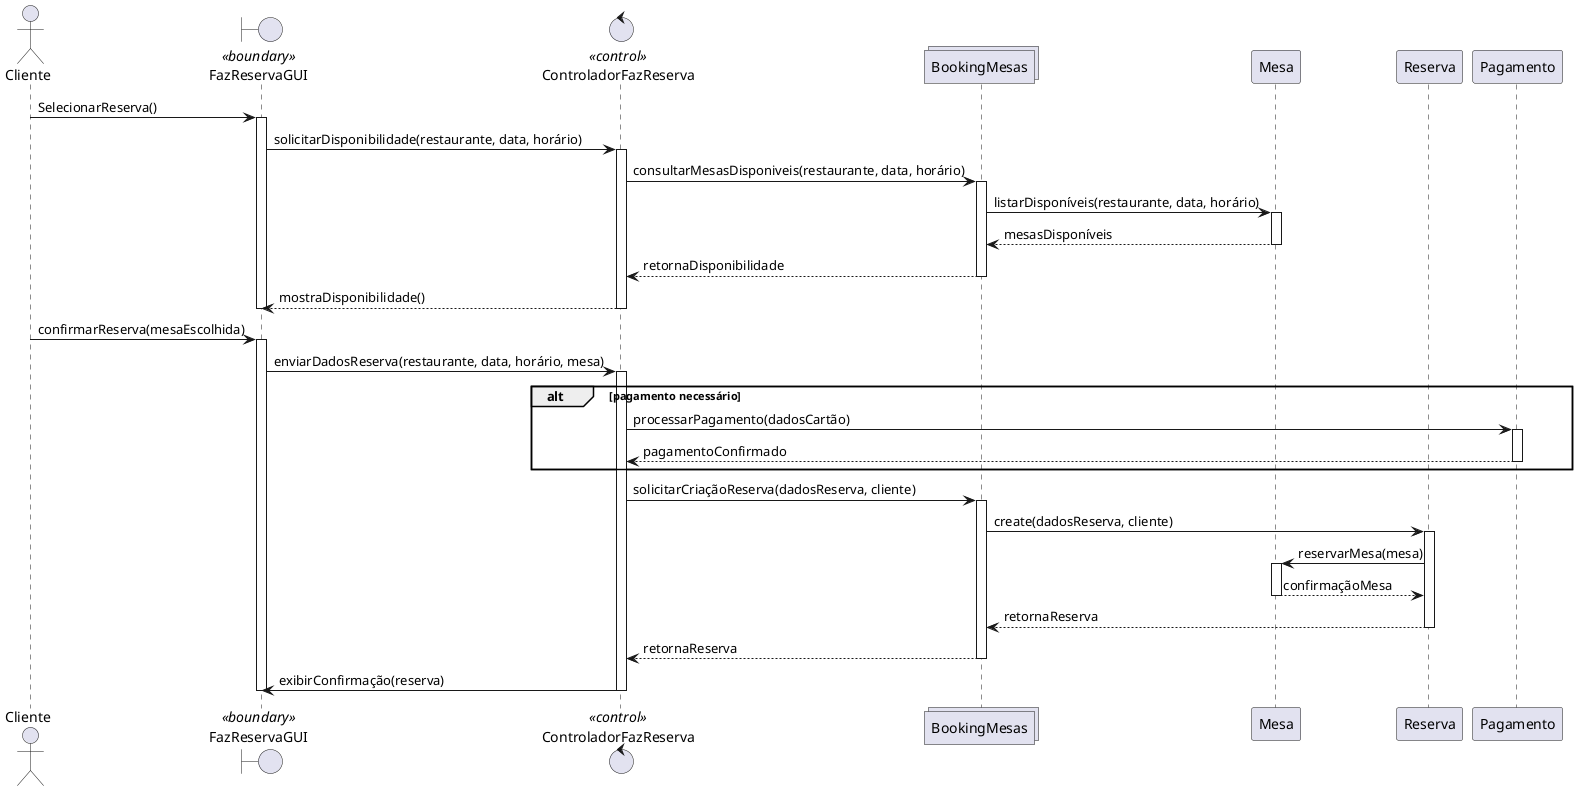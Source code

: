 @startuml
actor Cliente
boundary FazReservaGUI <<boundary>>
control ControladorFazReserva <<control>>
collections "BookingMesas" as bookingMesas
participant Mesa
participant Reserva
participant Pagamento

' 1) Consulta de disponibilidade
Cliente -> FazReservaGUI : SelecionarReserva()
activate FazReservaGUI
FazReservaGUI -> ControladorFazReserva : solicitarDisponibilidade(restaurante, data, horário)
activate ControladorFazReserva

ControladorFazReserva -> bookingMesas : consultarMesasDisponiveis(restaurante, data, horário)
activate bookingMesas
bookingMesas -> Mesa : listarDisponíveis(restaurante, data, horário)
activate Mesa
Mesa --> bookingMesas : mesasDisponíveis
deactivate Mesa
bookingMesas --> ControladorFazReserva : retornaDisponibilidade
deactivate bookingMesas
ControladorFazReserva --> FazReservaGUI : mostraDisponibilidade()
deactivate ControladorFazReserva
deactivate FazReservaGUI

' 2) Confirmação da reserva (com eventual pagamento)
Cliente -> FazReservaGUI : confirmarReserva(mesaEscolhida)
activate FazReservaGUI
FazReservaGUI -> ControladorFazReserva : enviarDadosReserva(restaurante, data, horário, mesa)
activate ControladorFazReserva

alt pagamento necessário
    ControladorFazReserva -> Pagamento : processarPagamento(dadosCartão)
    activate Pagamento
    Pagamento --> ControladorFazReserva : pagamentoConfirmado
    deactivate Pagamento
end

' 3) BookingMesas cria a Reserva
ControladorFazReserva -> bookingMesas : solicitarCriaçãoReserva(dadosReserva, cliente)
activate bookingMesas

bookingMesas -> Reserva : create(dadosReserva, cliente)
activate Reserva

Reserva -> Mesa : reservarMesa(mesa)
activate Mesa
Mesa --> Reserva : confirmaçãoMesa
deactivate Mesa

Reserva --> bookingMesas : retornaReserva
deactivate Reserva

bookingMesas --> ControladorFazReserva : retornaReserva
deactivate bookingMesas

' 4) Exibição de confirmação
ControladorFazReserva -> FazReservaGUI : exibirConfirmação(reserva)
deactivate ControladorFazReserva
deactivate FazReservaGUI
@enduml
